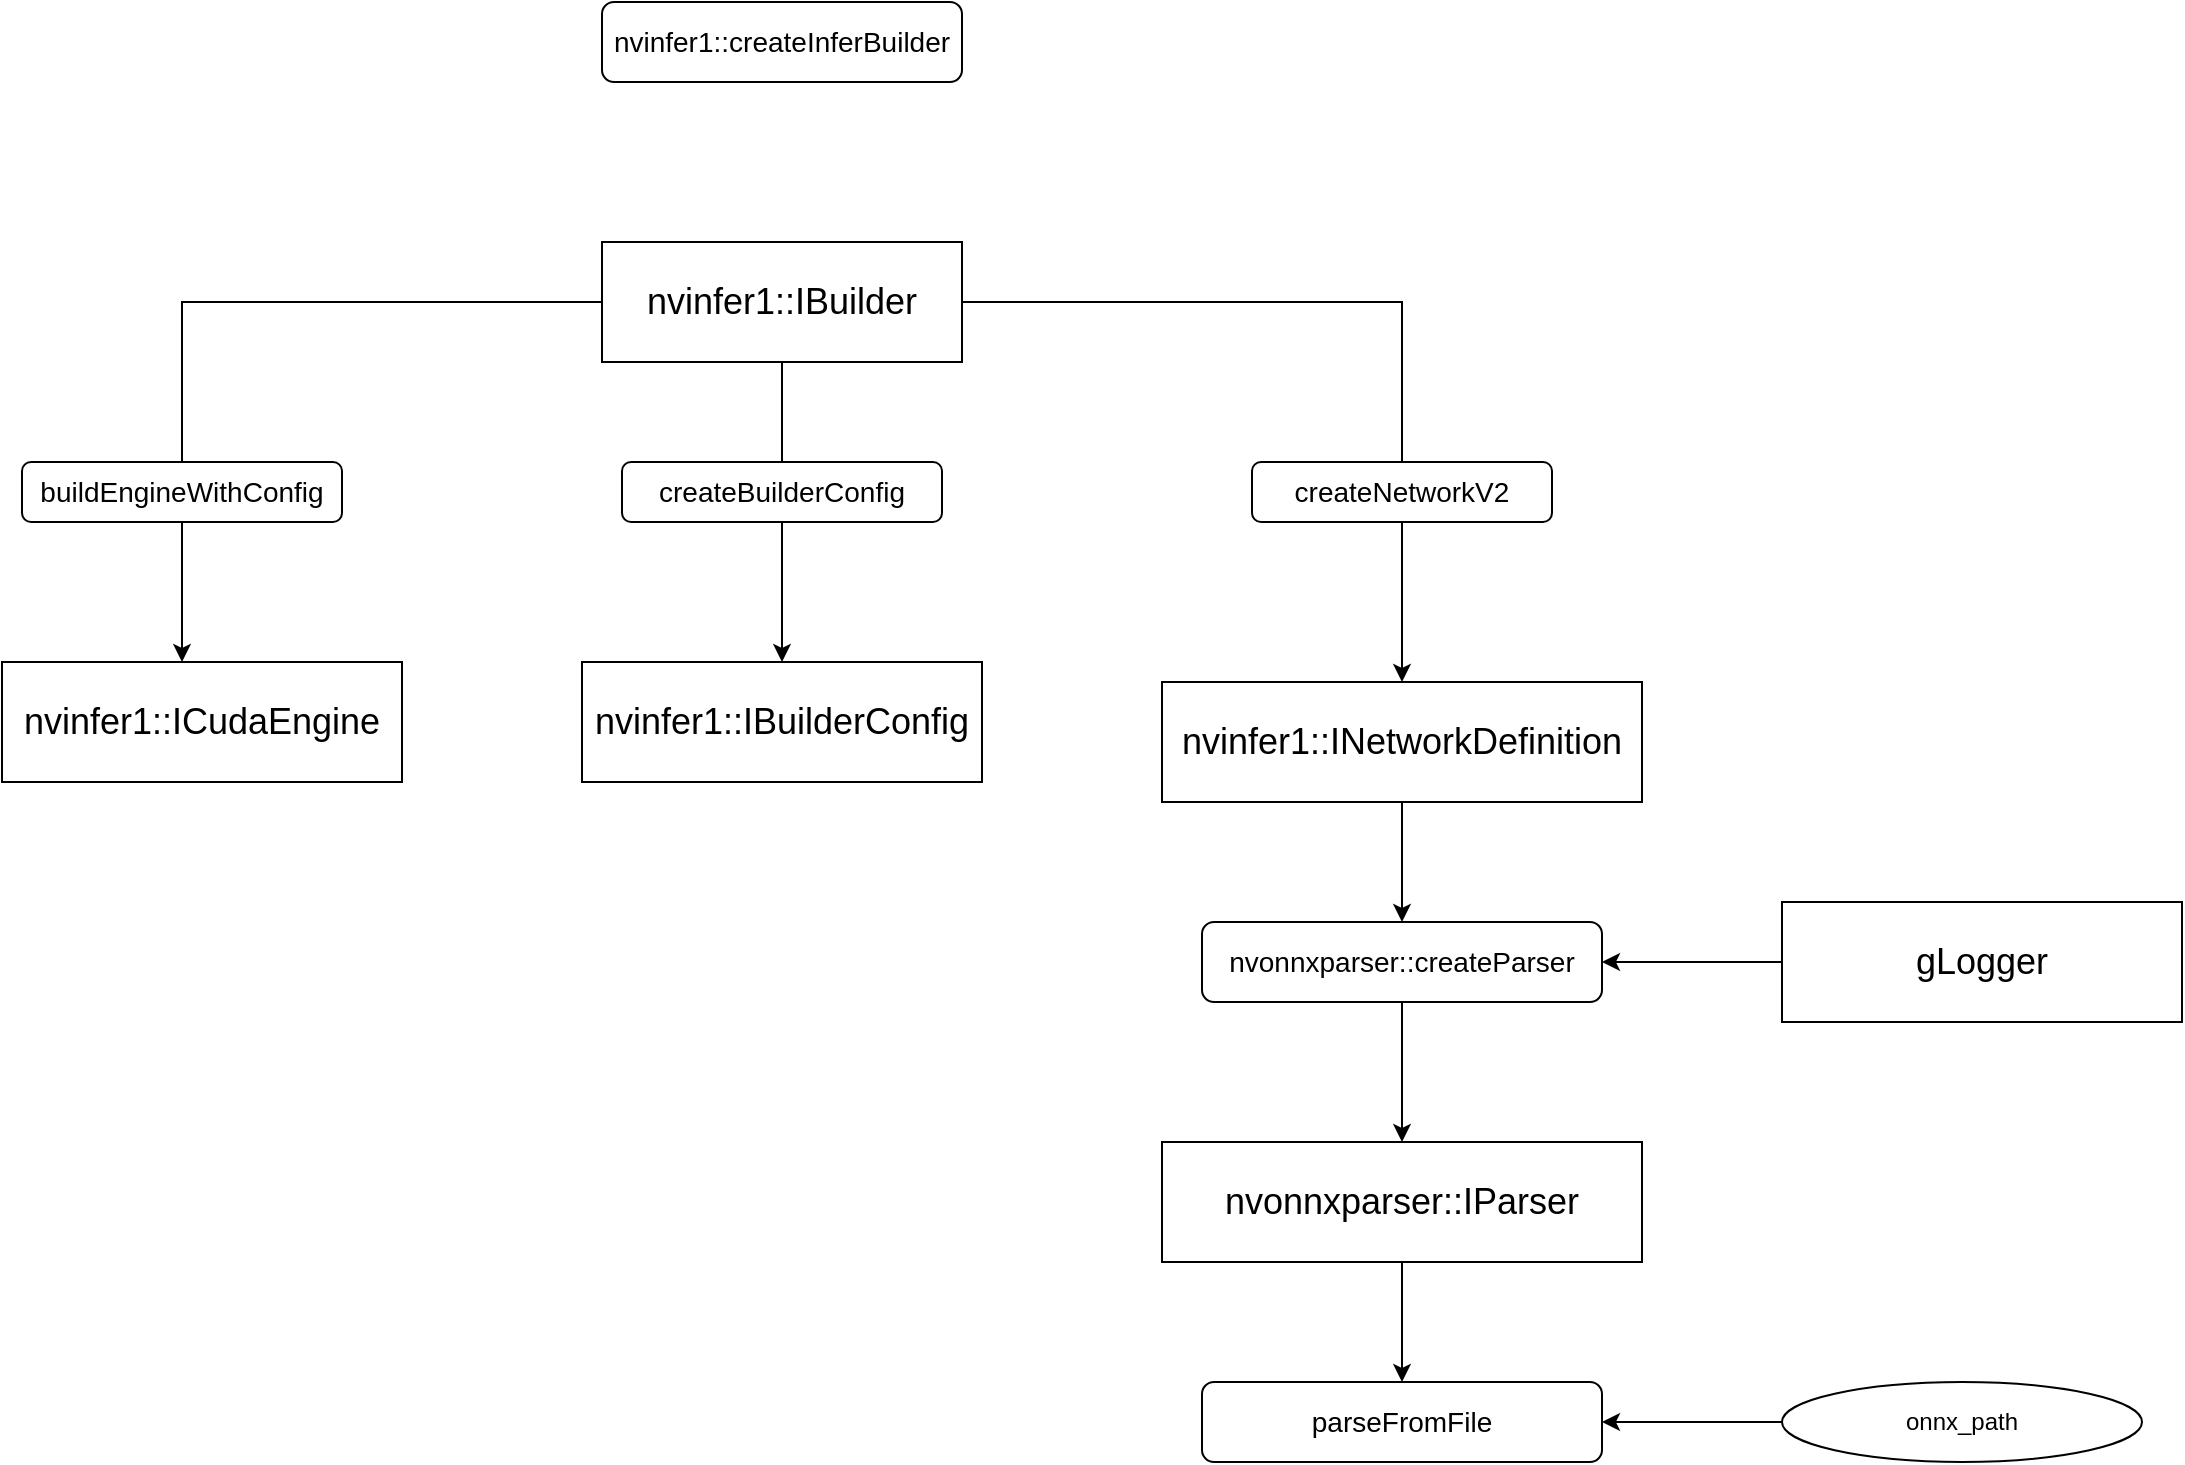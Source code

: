 <mxfile version="14.1.8" type="device"><diagram id="wC1vin0ZvFIW2nOlbs2U" name="Page-1"><mxGraphModel dx="2272" dy="1905" grid="1" gridSize="10" guides="1" tooltips="1" connect="1" arrows="1" fold="1" page="1" pageScale="1" pageWidth="850" pageHeight="1100" math="0" shadow="0"><root><mxCell id="0"/><mxCell id="1" parent="0"/><mxCell id="1YJkJ5aH25DMR-kwgWBz-13" style="edgeStyle=orthogonalEdgeStyle;rounded=0;orthogonalLoop=1;jettySize=auto;html=1;" parent="1" source="1YJkJ5aH25DMR-kwgWBz-5" target="1YJkJ5aH25DMR-kwgWBz-12" edge="1"><mxGeometry relative="1" as="geometry"/></mxCell><mxCell id="1YJkJ5aH25DMR-kwgWBz-16" style="edgeStyle=orthogonalEdgeStyle;rounded=0;orthogonalLoop=1;jettySize=auto;html=1;entryX=0.5;entryY=0;entryDx=0;entryDy=0;" parent="1" source="1YJkJ5aH25DMR-kwgWBz-5" target="1YJkJ5aH25DMR-kwgWBz-7" edge="1"><mxGeometry relative="1" as="geometry"/></mxCell><mxCell id="1YJkJ5aH25DMR-kwgWBz-32" style="edgeStyle=orthogonalEdgeStyle;rounded=0;orthogonalLoop=1;jettySize=auto;html=1;entryX=0.45;entryY=0;entryDx=0;entryDy=0;entryPerimeter=0;" parent="1" source="1YJkJ5aH25DMR-kwgWBz-5" target="1YJkJ5aH25DMR-kwgWBz-31" edge="1"><mxGeometry relative="1" as="geometry"/></mxCell><mxCell id="1YJkJ5aH25DMR-kwgWBz-5" value="&lt;font style=&quot;font-size: 18px&quot;&gt;nvinfer1::IBuilder&lt;/font&gt;" style="rounded=0;whiteSpace=wrap;html=1;" parent="1" vertex="1"><mxGeometry x="280" y="250" width="180" height="60" as="geometry"/></mxCell><mxCell id="1YJkJ5aH25DMR-kwgWBz-7" value="&lt;span&gt;&lt;font style=&quot;font-size: 18px&quot;&gt;nvinfer1::IBuilderConfig&lt;/font&gt;&lt;/span&gt;" style="rounded=0;whiteSpace=wrap;html=1;" parent="1" vertex="1"><mxGeometry x="270" y="460" width="200" height="60" as="geometry"/></mxCell><mxCell id="1YJkJ5aH25DMR-kwgWBz-24" value="" style="edgeStyle=orthogonalEdgeStyle;rounded=0;orthogonalLoop=1;jettySize=auto;html=1;" parent="1" source="1YJkJ5aH25DMR-kwgWBz-12" target="1YJkJ5aH25DMR-kwgWBz-23" edge="1"><mxGeometry relative="1" as="geometry"/></mxCell><mxCell id="1YJkJ5aH25DMR-kwgWBz-12" value="&lt;span&gt;&lt;font style=&quot;font-size: 18px&quot;&gt;nvinfer1::INetworkDefinition&lt;/font&gt;&lt;/span&gt;" style="rounded=0;whiteSpace=wrap;html=1;" parent="1" vertex="1"><mxGeometry x="560" y="470" width="240" height="60" as="geometry"/></mxCell><mxCell id="1YJkJ5aH25DMR-kwgWBz-2" value="&lt;span&gt;&lt;font style=&quot;font-size: 14px&quot;&gt;createBuilderConfig&lt;/font&gt;&lt;/span&gt;" style="rounded=1;whiteSpace=wrap;html=1;" parent="1" vertex="1"><mxGeometry x="290" y="360" width="160" height="30" as="geometry"/></mxCell><mxCell id="1YJkJ5aH25DMR-kwgWBz-15" value="&lt;span&gt;&lt;font style=&quot;font-size: 14px&quot;&gt;createNetworkV2&lt;/font&gt;&lt;/span&gt;" style="rounded=1;whiteSpace=wrap;html=1;" parent="1" vertex="1"><mxGeometry x="605" y="360" width="150" height="30" as="geometry"/></mxCell><mxCell id="1YJkJ5aH25DMR-kwgWBz-18" value="&lt;span&gt;&lt;font style=&quot;font-size: 14px&quot;&gt;nvinfer1::createInferBuilder&lt;/font&gt;&lt;/span&gt;" style="rounded=1;whiteSpace=wrap;html=1;" parent="1" vertex="1"><mxGeometry x="280" y="130" width="180" height="40" as="geometry"/></mxCell><mxCell id="1YJkJ5aH25DMR-kwgWBz-30" value="" style="edgeStyle=orthogonalEdgeStyle;rounded=0;orthogonalLoop=1;jettySize=auto;html=1;" parent="1" source="1YJkJ5aH25DMR-kwgWBz-19" target="1YJkJ5aH25DMR-kwgWBz-27" edge="1"><mxGeometry relative="1" as="geometry"/></mxCell><mxCell id="1YJkJ5aH25DMR-kwgWBz-19" value="&lt;font style=&quot;font-size: 18px&quot;&gt;nvonnxparser::IParser&lt;/font&gt;" style="rounded=0;whiteSpace=wrap;html=1;" parent="1" vertex="1"><mxGeometry x="560" y="700" width="240" height="60" as="geometry"/></mxCell><mxCell id="1YJkJ5aH25DMR-kwgWBz-25" value="" style="edgeStyle=orthogonalEdgeStyle;rounded=0;orthogonalLoop=1;jettySize=auto;html=1;" parent="1" source="1YJkJ5aH25DMR-kwgWBz-20" target="1YJkJ5aH25DMR-kwgWBz-23" edge="1"><mxGeometry relative="1" as="geometry"/></mxCell><mxCell id="1YJkJ5aH25DMR-kwgWBz-20" value="&lt;span style=&quot;font-size: 18px&quot;&gt;gLogger&lt;/span&gt;" style="rounded=0;whiteSpace=wrap;html=1;" parent="1" vertex="1"><mxGeometry x="870" y="580" width="200" height="60" as="geometry"/></mxCell><mxCell id="1YJkJ5aH25DMR-kwgWBz-26" value="" style="edgeStyle=orthogonalEdgeStyle;rounded=0;orthogonalLoop=1;jettySize=auto;html=1;" parent="1" source="1YJkJ5aH25DMR-kwgWBz-23" target="1YJkJ5aH25DMR-kwgWBz-19" edge="1"><mxGeometry relative="1" as="geometry"/></mxCell><mxCell id="1YJkJ5aH25DMR-kwgWBz-23" value="&lt;font style=&quot;font-size: 14px&quot;&gt;nvonnxparser::createParser&lt;/font&gt;" style="rounded=1;whiteSpace=wrap;html=1;" parent="1" vertex="1"><mxGeometry x="580" y="590" width="200" height="40" as="geometry"/></mxCell><mxCell id="1YJkJ5aH25DMR-kwgWBz-27" value="&lt;span style=&quot;font-size: 14px&quot;&gt;parseFromFile&lt;/span&gt;" style="rounded=1;whiteSpace=wrap;html=1;" parent="1" vertex="1"><mxGeometry x="580" y="820" width="200" height="40" as="geometry"/></mxCell><mxCell id="1YJkJ5aH25DMR-kwgWBz-29" value="" style="edgeStyle=orthogonalEdgeStyle;rounded=0;orthogonalLoop=1;jettySize=auto;html=1;" parent="1" source="1YJkJ5aH25DMR-kwgWBz-28" target="1YJkJ5aH25DMR-kwgWBz-27" edge="1"><mxGeometry relative="1" as="geometry"/></mxCell><mxCell id="1YJkJ5aH25DMR-kwgWBz-28" value="onnx_path" style="ellipse;whiteSpace=wrap;html=1;" parent="1" vertex="1"><mxGeometry x="870" y="820" width="180" height="40" as="geometry"/></mxCell><mxCell id="1YJkJ5aH25DMR-kwgWBz-31" value="&lt;span&gt;&lt;font style=&quot;font-size: 18px&quot;&gt;nvinfer1::ICudaEngine&lt;/font&gt;&lt;/span&gt;" style="rounded=0;whiteSpace=wrap;html=1;" parent="1" vertex="1"><mxGeometry x="-20" y="460" width="200" height="60" as="geometry"/></mxCell><mxCell id="1YJkJ5aH25DMR-kwgWBz-33" value="&lt;span&gt;&lt;font style=&quot;font-size: 14px&quot;&gt;buildEngineWithConfig&lt;/font&gt;&lt;/span&gt;" style="rounded=1;whiteSpace=wrap;html=1;" parent="1" vertex="1"><mxGeometry x="-10" y="360" width="160" height="30" as="geometry"/></mxCell></root></mxGraphModel></diagram></mxfile>